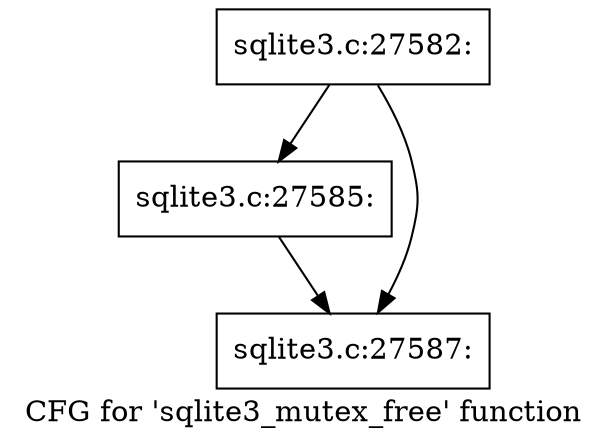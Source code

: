digraph "CFG for 'sqlite3_mutex_free' function" {
	label="CFG for 'sqlite3_mutex_free' function";

	Node0x55c0f4dd8c80 [shape=record,label="{sqlite3.c:27582:}"];
	Node0x55c0f4dd8c80 -> Node0x55c0f52e6400;
	Node0x55c0f4dd8c80 -> Node0x55c0f52e6320;
	Node0x55c0f52e6400 [shape=record,label="{sqlite3.c:27585:}"];
	Node0x55c0f52e6400 -> Node0x55c0f52e6320;
	Node0x55c0f52e6320 [shape=record,label="{sqlite3.c:27587:}"];
}
